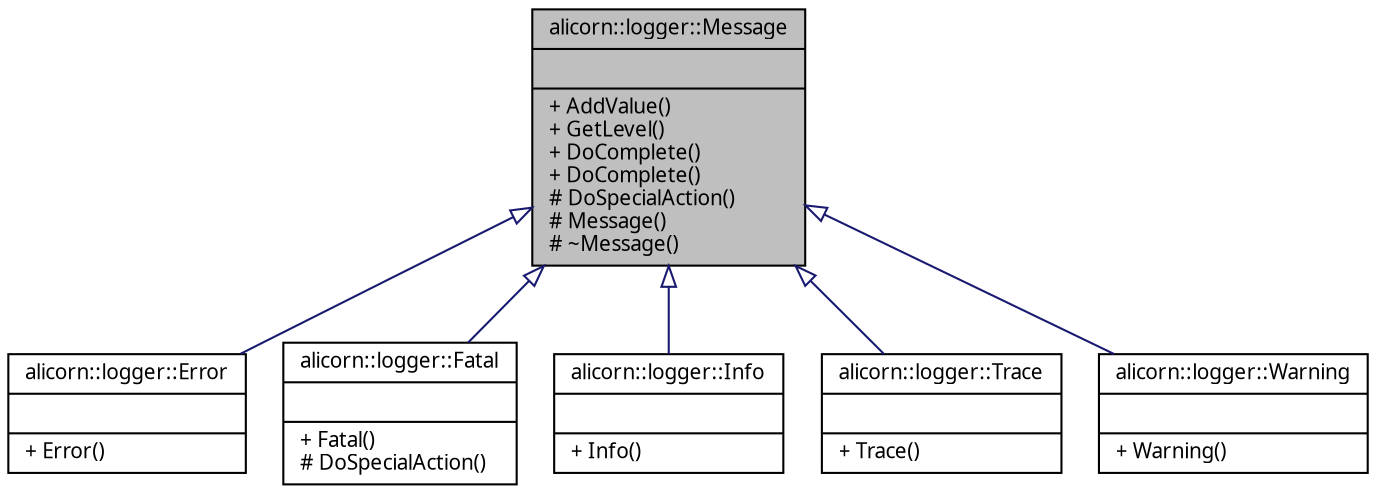 digraph "alicorn::logger::Message"
{
 // INTERACTIVE_SVG=YES
  edge [fontname="Verdana",fontsize="10",labelfontname="Verdana",labelfontsize="10"];
  node [fontname="Verdana",fontsize="10",shape=record];
  Node1 [label="{alicorn::logger::Message\n||+ AddValue()\l+ GetLevel()\l+ DoComplete()\l+ DoComplete()\l# DoSpecialAction()\l# Message()\l# ~Message()\l}",height=0.2,width=0.4,color="black", fillcolor="grey75", style="filled", fontcolor="black"];
  Node1 -> Node2 [dir="back",color="midnightblue",fontsize="10",style="solid",arrowtail="onormal",fontname="Verdana"];
  Node2 [label="{alicorn::logger::Error\n||+ Error()\l}",height=0.2,width=0.4,color="black", fillcolor="white", style="filled",URL="$a00084.html",tooltip="Класс входит в Проект Logger   Класс сообщения. "];
  Node1 -> Node3 [dir="back",color="midnightblue",fontsize="10",style="solid",arrowtail="onormal",fontname="Verdana"];
  Node3 [label="{alicorn::logger::Fatal\n||+ Fatal()\l# DoSpecialAction()\l}",height=0.2,width=0.4,color="black", fillcolor="white", style="filled",URL="$a00086.html",tooltip="Класс входит в Проект Logger   Класс сообщения (наивысший приоритет). "];
  Node1 -> Node4 [dir="back",color="midnightblue",fontsize="10",style="solid",arrowtail="onormal",fontname="Verdana"];
  Node4 [label="{alicorn::logger::Info\n||+ Info()\l}",height=0.2,width=0.4,color="black", fillcolor="white", style="filled",URL="$a00096.html",tooltip="Класс входит в Проект Logger   Класс сообщения. "];
  Node1 -> Node5 [dir="back",color="midnightblue",fontsize="10",style="solid",arrowtail="onormal",fontname="Verdana"];
  Node5 [label="{alicorn::logger::Trace\n||+ Trace()\l}",height=0.2,width=0.4,color="black", fillcolor="white", style="filled",URL="$a00140.html",tooltip="Класс входит в Проект Logger   Класс сообщения (низший приоритет). "];
  Node1 -> Node6 [dir="back",color="midnightblue",fontsize="10",style="solid",arrowtail="onormal",fontname="Verdana"];
  Node6 [label="{alicorn::logger::Warning\n||+ Warning()\l}",height=0.2,width=0.4,color="black", fillcolor="white", style="filled",URL="$a00144.html",tooltip="Класс входит в Проект Logger   Класс сообщения. "];
}
